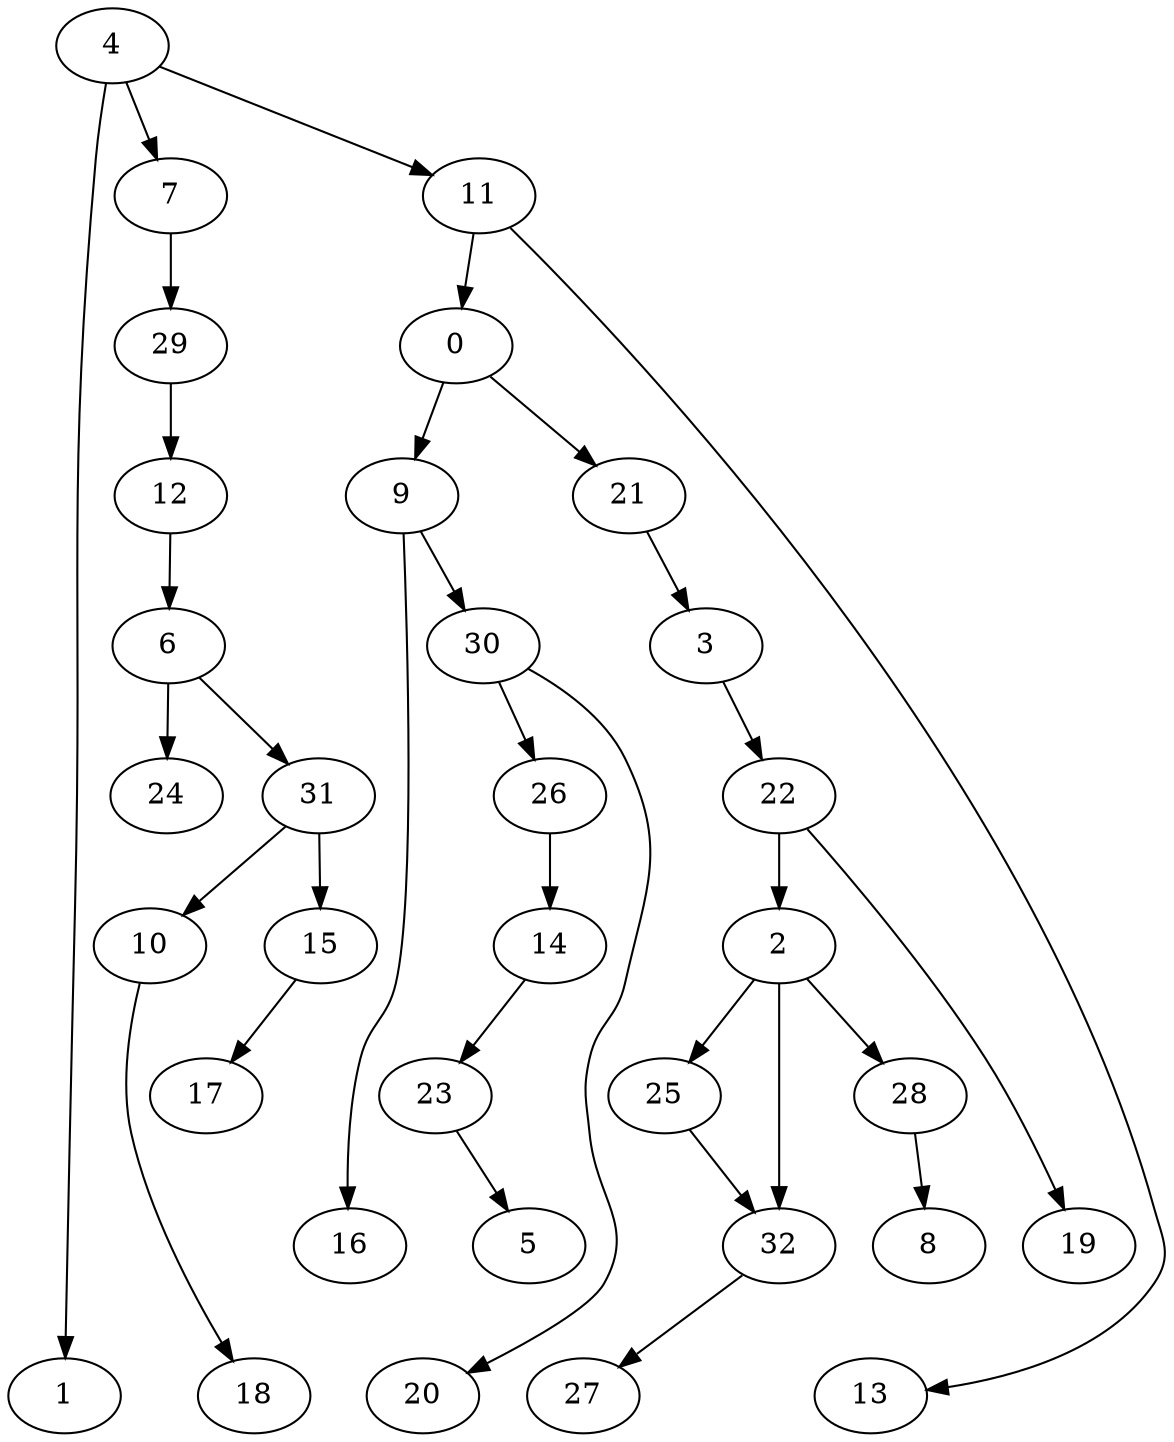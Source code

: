 digraph G {
    0;
    9;
    21;
    16;
    30;
    3;
    26;
    20;
    22;
    2;
    25;
    28;
    32;
    8;
    27;
    19;
    4;
    1;
    7;
    11;
    29;
    13;
    12;
    6;
    24;
    31;
    10;
    15;
    18;
    17;
    14;
    23;
    5;
    0 -> 9 [weight=0];
    0 -> 21 [weight=0];
    9 -> 16 [weight=0];
    9 -> 30 [weight=0];
    21 -> 3 [weight=0];
    30 -> 26 [weight=0];
    30 -> 20 [weight=0];
    3 -> 22 [weight=0];
    26 -> 14 [weight=0];
    22 -> 2 [weight=0];
    22 -> 19 [weight=0];
    2 -> 25 [weight=0];
    2 -> 28 [weight=0];
    2 -> 32 [weight=1];
    25 -> 32 [weight=0];
    28 -> 8 [weight=0];
    32 -> 27 [weight=0];
    4 -> 1 [weight=0];
    4 -> 7 [weight=0];
    4 -> 11 [weight=0];
    7 -> 29 [weight=0];
    11 -> 0 [weight=0];
    11 -> 13 [weight=0];
    29 -> 12 [weight=0];
    12 -> 6 [weight=0];
    6 -> 24 [weight=0];
    6 -> 31 [weight=0];
    31 -> 10 [weight=0];
    31 -> 15 [weight=0];
    10 -> 18 [weight=0];
    15 -> 17 [weight=0];
    14 -> 23 [weight=0];
    23 -> 5 [weight=0];
}
